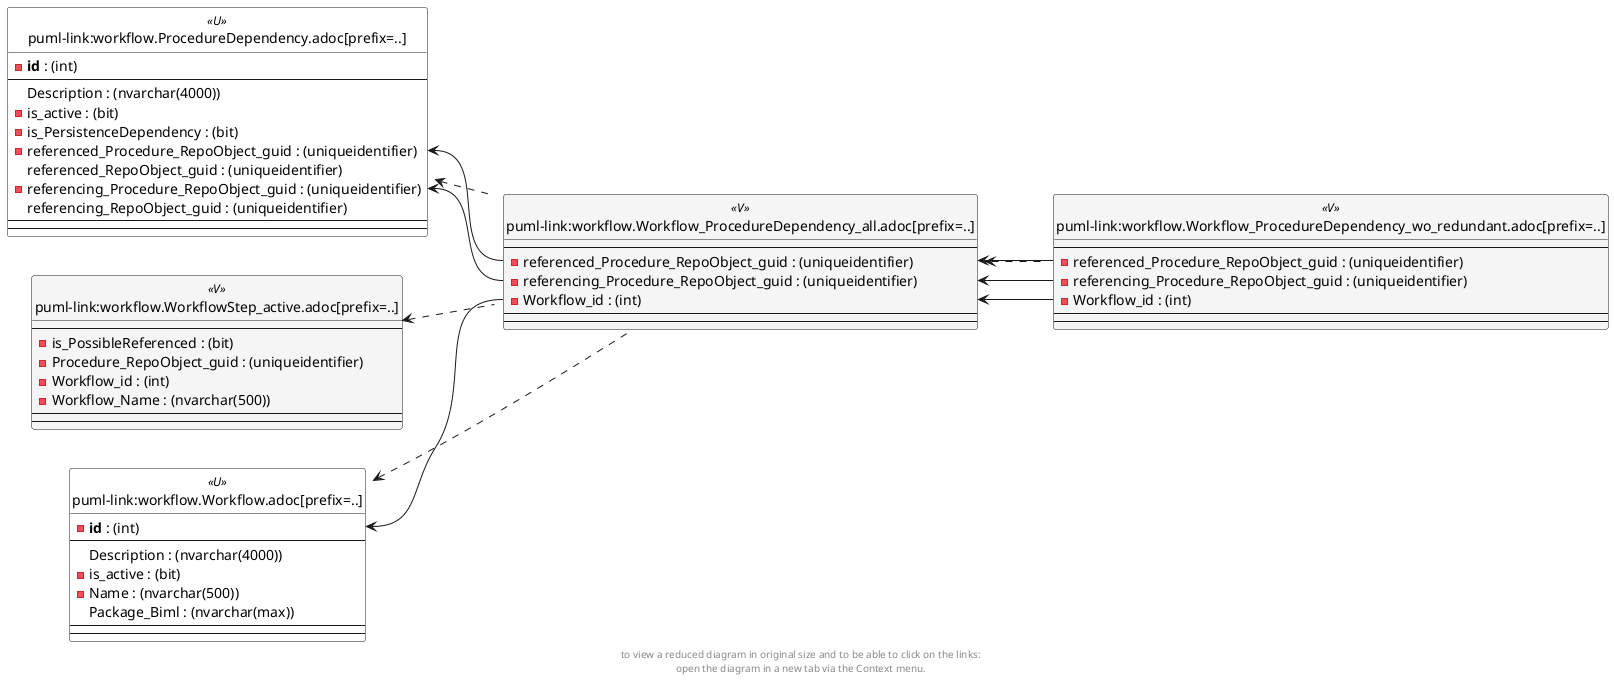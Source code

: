 @startuml
left to right direction
'top to bottom direction
hide circle
'avoide "." issues:
set namespaceSeparator none


skinparam class {
  BackgroundColor White
  BackgroundColor<<FN>> Yellow
  BackgroundColor<<FS>> Yellow
  BackgroundColor<<FT>> LightGray
  BackgroundColor<<IF>> Yellow
  BackgroundColor<<IS>> Yellow
  BackgroundColor<<P>> Aqua
  BackgroundColor<<PC>> Aqua
  BackgroundColor<<SN>> Yellow
  BackgroundColor<<SO>> SlateBlue
  BackgroundColor<<TF>> LightGray
  BackgroundColor<<TR>> Tomato
  BackgroundColor<<U>> White
  BackgroundColor<<V>> WhiteSmoke
  BackgroundColor<<X>> Aqua
}


entity "puml-link:workflow.ProcedureDependency.adoc[prefix=..]" as workflow.ProcedureDependency << U >> {
  - **id** : (int)
  --
  Description : (nvarchar(4000))
  - is_active : (bit)
  - is_PersistenceDependency : (bit)
  - referenced_Procedure_RepoObject_guid : (uniqueidentifier)
  referenced_RepoObject_guid : (uniqueidentifier)
  - referencing_Procedure_RepoObject_guid : (uniqueidentifier)
  referencing_RepoObject_guid : (uniqueidentifier)
  --
  --
}

entity "puml-link:workflow.Workflow.adoc[prefix=..]" as workflow.Workflow << U >> {
  - **id** : (int)
  --
  Description : (nvarchar(4000))
  - is_active : (bit)
  - Name : (nvarchar(500))
  Package_Biml : (nvarchar(max))
  --
  --
}

entity "puml-link:workflow.Workflow_ProcedureDependency_all.adoc[prefix=..]" as workflow.Workflow_ProcedureDependency_all << V >> {
  --
  - referenced_Procedure_RepoObject_guid : (uniqueidentifier)
  - referencing_Procedure_RepoObject_guid : (uniqueidentifier)
  - Workflow_id : (int)
  --
  --
}

entity "puml-link:workflow.Workflow_ProcedureDependency_wo_redundant.adoc[prefix=..]" as workflow.Workflow_ProcedureDependency_wo_redundant << V >> {
  --
  - referenced_Procedure_RepoObject_guid : (uniqueidentifier)
  - referencing_Procedure_RepoObject_guid : (uniqueidentifier)
  - Workflow_id : (int)
  --
  --
}

entity "puml-link:workflow.WorkflowStep_active.adoc[prefix=..]" as workflow.WorkflowStep_active << V >> {
  --
  - is_PossibleReferenced : (bit)
  - Procedure_RepoObject_guid : (uniqueidentifier)
  - Workflow_id : (int)
  - Workflow_Name : (nvarchar(500))
  --
  --
}

workflow.ProcedureDependency <.. workflow.Workflow_ProcedureDependency_all
workflow.Workflow <.. workflow.Workflow_ProcedureDependency_all
workflow.Workflow_ProcedureDependency_all <.. workflow.Workflow_ProcedureDependency_wo_redundant
workflow.WorkflowStep_active <.. workflow.Workflow_ProcedureDependency_all
workflow.ProcedureDependency::referenced_Procedure_RepoObject_guid <-- workflow.Workflow_ProcedureDependency_all::referenced_Procedure_RepoObject_guid
workflow.ProcedureDependency::referencing_Procedure_RepoObject_guid <-- workflow.Workflow_ProcedureDependency_all::referencing_Procedure_RepoObject_guid
workflow.Workflow::id <-- workflow.Workflow_ProcedureDependency_all::Workflow_id
workflow.Workflow_ProcedureDependency_all::referenced_Procedure_RepoObject_guid <-- workflow.Workflow_ProcedureDependency_wo_redundant::referenced_Procedure_RepoObject_guid
workflow.Workflow_ProcedureDependency_all::referencing_Procedure_RepoObject_guid <-- workflow.Workflow_ProcedureDependency_wo_redundant::referencing_Procedure_RepoObject_guid
workflow.Workflow_ProcedureDependency_all::Workflow_id <-- workflow.Workflow_ProcedureDependency_wo_redundant::Workflow_id
footer
to view a reduced diagram in original size and to be able to click on the links:
open the diagram in a new tab via the Context menu.
end footer

@enduml


